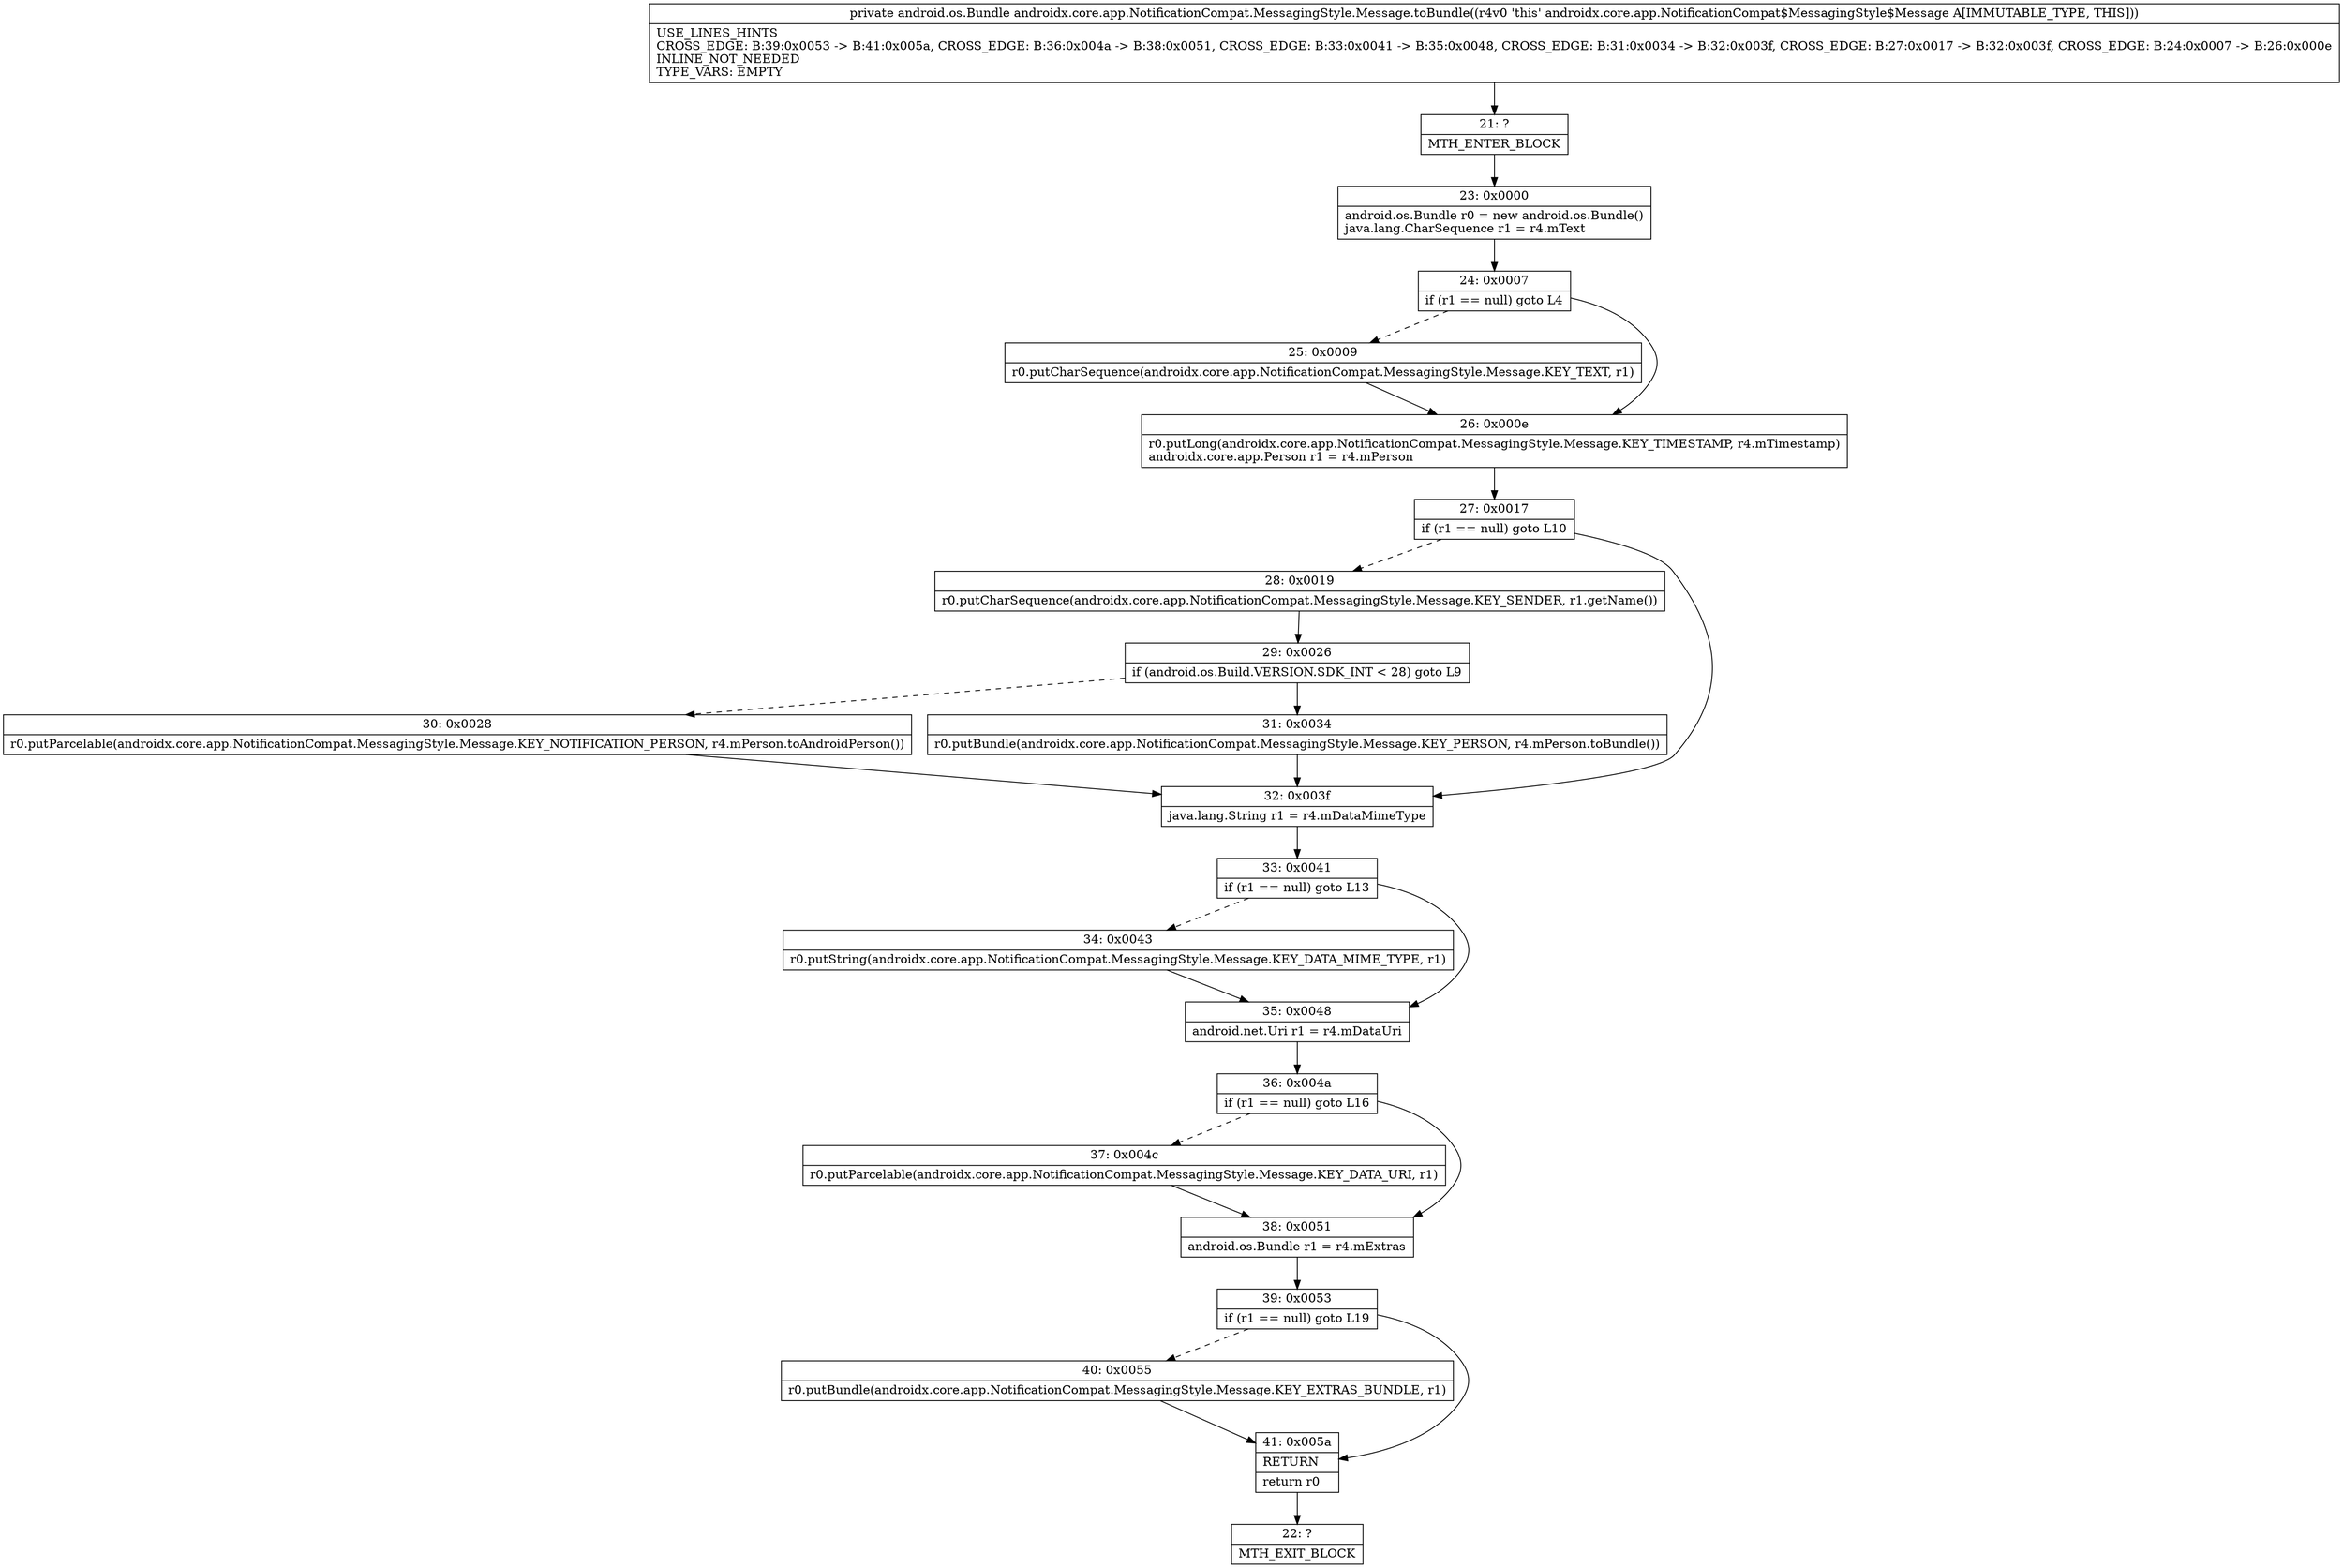 digraph "CFG forandroidx.core.app.NotificationCompat.MessagingStyle.Message.toBundle()Landroid\/os\/Bundle;" {
Node_21 [shape=record,label="{21\:\ ?|MTH_ENTER_BLOCK\l}"];
Node_23 [shape=record,label="{23\:\ 0x0000|android.os.Bundle r0 = new android.os.Bundle()\ljava.lang.CharSequence r1 = r4.mText\l}"];
Node_24 [shape=record,label="{24\:\ 0x0007|if (r1 == null) goto L4\l}"];
Node_25 [shape=record,label="{25\:\ 0x0009|r0.putCharSequence(androidx.core.app.NotificationCompat.MessagingStyle.Message.KEY_TEXT, r1)\l}"];
Node_26 [shape=record,label="{26\:\ 0x000e|r0.putLong(androidx.core.app.NotificationCompat.MessagingStyle.Message.KEY_TIMESTAMP, r4.mTimestamp)\landroidx.core.app.Person r1 = r4.mPerson\l}"];
Node_27 [shape=record,label="{27\:\ 0x0017|if (r1 == null) goto L10\l}"];
Node_28 [shape=record,label="{28\:\ 0x0019|r0.putCharSequence(androidx.core.app.NotificationCompat.MessagingStyle.Message.KEY_SENDER, r1.getName())\l}"];
Node_29 [shape=record,label="{29\:\ 0x0026|if (android.os.Build.VERSION.SDK_INT \< 28) goto L9\l}"];
Node_30 [shape=record,label="{30\:\ 0x0028|r0.putParcelable(androidx.core.app.NotificationCompat.MessagingStyle.Message.KEY_NOTIFICATION_PERSON, r4.mPerson.toAndroidPerson())\l}"];
Node_31 [shape=record,label="{31\:\ 0x0034|r0.putBundle(androidx.core.app.NotificationCompat.MessagingStyle.Message.KEY_PERSON, r4.mPerson.toBundle())\l}"];
Node_32 [shape=record,label="{32\:\ 0x003f|java.lang.String r1 = r4.mDataMimeType\l}"];
Node_33 [shape=record,label="{33\:\ 0x0041|if (r1 == null) goto L13\l}"];
Node_34 [shape=record,label="{34\:\ 0x0043|r0.putString(androidx.core.app.NotificationCompat.MessagingStyle.Message.KEY_DATA_MIME_TYPE, r1)\l}"];
Node_35 [shape=record,label="{35\:\ 0x0048|android.net.Uri r1 = r4.mDataUri\l}"];
Node_36 [shape=record,label="{36\:\ 0x004a|if (r1 == null) goto L16\l}"];
Node_37 [shape=record,label="{37\:\ 0x004c|r0.putParcelable(androidx.core.app.NotificationCompat.MessagingStyle.Message.KEY_DATA_URI, r1)\l}"];
Node_38 [shape=record,label="{38\:\ 0x0051|android.os.Bundle r1 = r4.mExtras\l}"];
Node_39 [shape=record,label="{39\:\ 0x0053|if (r1 == null) goto L19\l}"];
Node_40 [shape=record,label="{40\:\ 0x0055|r0.putBundle(androidx.core.app.NotificationCompat.MessagingStyle.Message.KEY_EXTRAS_BUNDLE, r1)\l}"];
Node_41 [shape=record,label="{41\:\ 0x005a|RETURN\l|return r0\l}"];
Node_22 [shape=record,label="{22\:\ ?|MTH_EXIT_BLOCK\l}"];
MethodNode[shape=record,label="{private android.os.Bundle androidx.core.app.NotificationCompat.MessagingStyle.Message.toBundle((r4v0 'this' androidx.core.app.NotificationCompat$MessagingStyle$Message A[IMMUTABLE_TYPE, THIS]))  | USE_LINES_HINTS\lCROSS_EDGE: B:39:0x0053 \-\> B:41:0x005a, CROSS_EDGE: B:36:0x004a \-\> B:38:0x0051, CROSS_EDGE: B:33:0x0041 \-\> B:35:0x0048, CROSS_EDGE: B:31:0x0034 \-\> B:32:0x003f, CROSS_EDGE: B:27:0x0017 \-\> B:32:0x003f, CROSS_EDGE: B:24:0x0007 \-\> B:26:0x000e\lINLINE_NOT_NEEDED\lTYPE_VARS: EMPTY\l}"];
MethodNode -> Node_21;Node_21 -> Node_23;
Node_23 -> Node_24;
Node_24 -> Node_25[style=dashed];
Node_24 -> Node_26;
Node_25 -> Node_26;
Node_26 -> Node_27;
Node_27 -> Node_28[style=dashed];
Node_27 -> Node_32;
Node_28 -> Node_29;
Node_29 -> Node_30[style=dashed];
Node_29 -> Node_31;
Node_30 -> Node_32;
Node_31 -> Node_32;
Node_32 -> Node_33;
Node_33 -> Node_34[style=dashed];
Node_33 -> Node_35;
Node_34 -> Node_35;
Node_35 -> Node_36;
Node_36 -> Node_37[style=dashed];
Node_36 -> Node_38;
Node_37 -> Node_38;
Node_38 -> Node_39;
Node_39 -> Node_40[style=dashed];
Node_39 -> Node_41;
Node_40 -> Node_41;
Node_41 -> Node_22;
}

